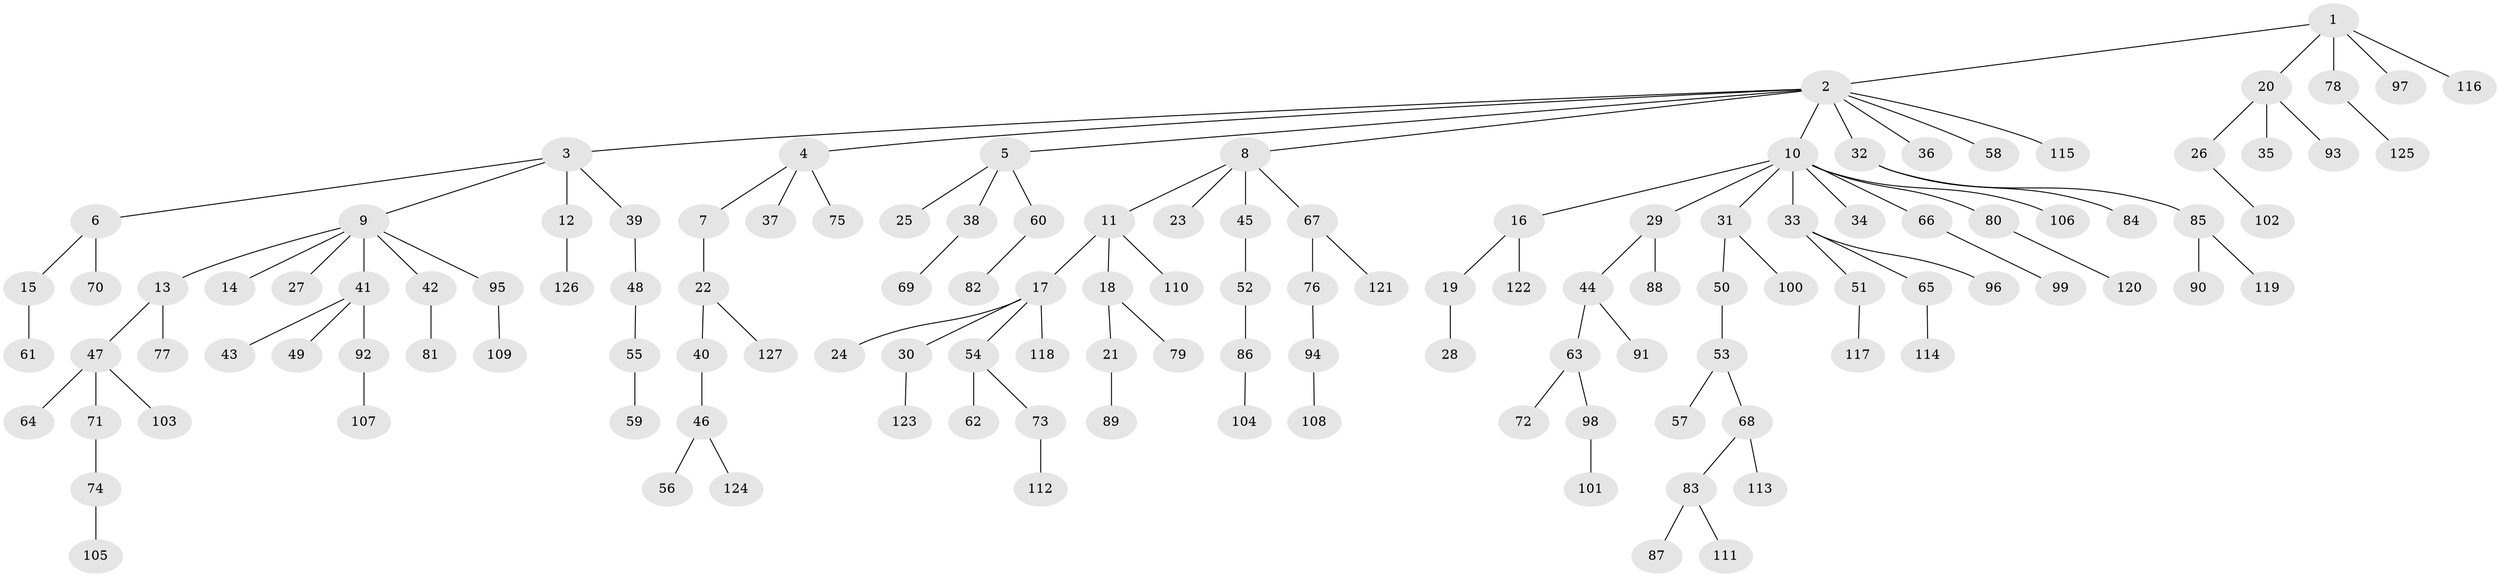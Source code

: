// coarse degree distribution, {3: 0.058823529411764705, 7: 0.0392156862745098, 5: 0.0196078431372549, 2: 0.4117647058823529, 1: 0.43137254901960786, 4: 0.0392156862745098}
// Generated by graph-tools (version 1.1) at 2025/51/03/04/25 22:51:34]
// undirected, 127 vertices, 126 edges
graph export_dot {
  node [color=gray90,style=filled];
  1;
  2;
  3;
  4;
  5;
  6;
  7;
  8;
  9;
  10;
  11;
  12;
  13;
  14;
  15;
  16;
  17;
  18;
  19;
  20;
  21;
  22;
  23;
  24;
  25;
  26;
  27;
  28;
  29;
  30;
  31;
  32;
  33;
  34;
  35;
  36;
  37;
  38;
  39;
  40;
  41;
  42;
  43;
  44;
  45;
  46;
  47;
  48;
  49;
  50;
  51;
  52;
  53;
  54;
  55;
  56;
  57;
  58;
  59;
  60;
  61;
  62;
  63;
  64;
  65;
  66;
  67;
  68;
  69;
  70;
  71;
  72;
  73;
  74;
  75;
  76;
  77;
  78;
  79;
  80;
  81;
  82;
  83;
  84;
  85;
  86;
  87;
  88;
  89;
  90;
  91;
  92;
  93;
  94;
  95;
  96;
  97;
  98;
  99;
  100;
  101;
  102;
  103;
  104;
  105;
  106;
  107;
  108;
  109;
  110;
  111;
  112;
  113;
  114;
  115;
  116;
  117;
  118;
  119;
  120;
  121;
  122;
  123;
  124;
  125;
  126;
  127;
  1 -- 2;
  1 -- 20;
  1 -- 78;
  1 -- 97;
  1 -- 116;
  2 -- 3;
  2 -- 4;
  2 -- 5;
  2 -- 8;
  2 -- 10;
  2 -- 32;
  2 -- 36;
  2 -- 58;
  2 -- 115;
  3 -- 6;
  3 -- 9;
  3 -- 12;
  3 -- 39;
  4 -- 7;
  4 -- 37;
  4 -- 75;
  5 -- 25;
  5 -- 38;
  5 -- 60;
  6 -- 15;
  6 -- 70;
  7 -- 22;
  8 -- 11;
  8 -- 23;
  8 -- 45;
  8 -- 67;
  9 -- 13;
  9 -- 14;
  9 -- 27;
  9 -- 41;
  9 -- 42;
  9 -- 95;
  10 -- 16;
  10 -- 29;
  10 -- 31;
  10 -- 33;
  10 -- 34;
  10 -- 66;
  10 -- 80;
  10 -- 106;
  11 -- 17;
  11 -- 18;
  11 -- 110;
  12 -- 126;
  13 -- 47;
  13 -- 77;
  15 -- 61;
  16 -- 19;
  16 -- 122;
  17 -- 24;
  17 -- 30;
  17 -- 54;
  17 -- 118;
  18 -- 21;
  18 -- 79;
  19 -- 28;
  20 -- 26;
  20 -- 35;
  20 -- 93;
  21 -- 89;
  22 -- 40;
  22 -- 127;
  26 -- 102;
  29 -- 44;
  29 -- 88;
  30 -- 123;
  31 -- 50;
  31 -- 100;
  32 -- 84;
  32 -- 85;
  33 -- 51;
  33 -- 65;
  33 -- 96;
  38 -- 69;
  39 -- 48;
  40 -- 46;
  41 -- 43;
  41 -- 49;
  41 -- 92;
  42 -- 81;
  44 -- 63;
  44 -- 91;
  45 -- 52;
  46 -- 56;
  46 -- 124;
  47 -- 64;
  47 -- 71;
  47 -- 103;
  48 -- 55;
  50 -- 53;
  51 -- 117;
  52 -- 86;
  53 -- 57;
  53 -- 68;
  54 -- 62;
  54 -- 73;
  55 -- 59;
  60 -- 82;
  63 -- 72;
  63 -- 98;
  65 -- 114;
  66 -- 99;
  67 -- 76;
  67 -- 121;
  68 -- 83;
  68 -- 113;
  71 -- 74;
  73 -- 112;
  74 -- 105;
  76 -- 94;
  78 -- 125;
  80 -- 120;
  83 -- 87;
  83 -- 111;
  85 -- 90;
  85 -- 119;
  86 -- 104;
  92 -- 107;
  94 -- 108;
  95 -- 109;
  98 -- 101;
}
